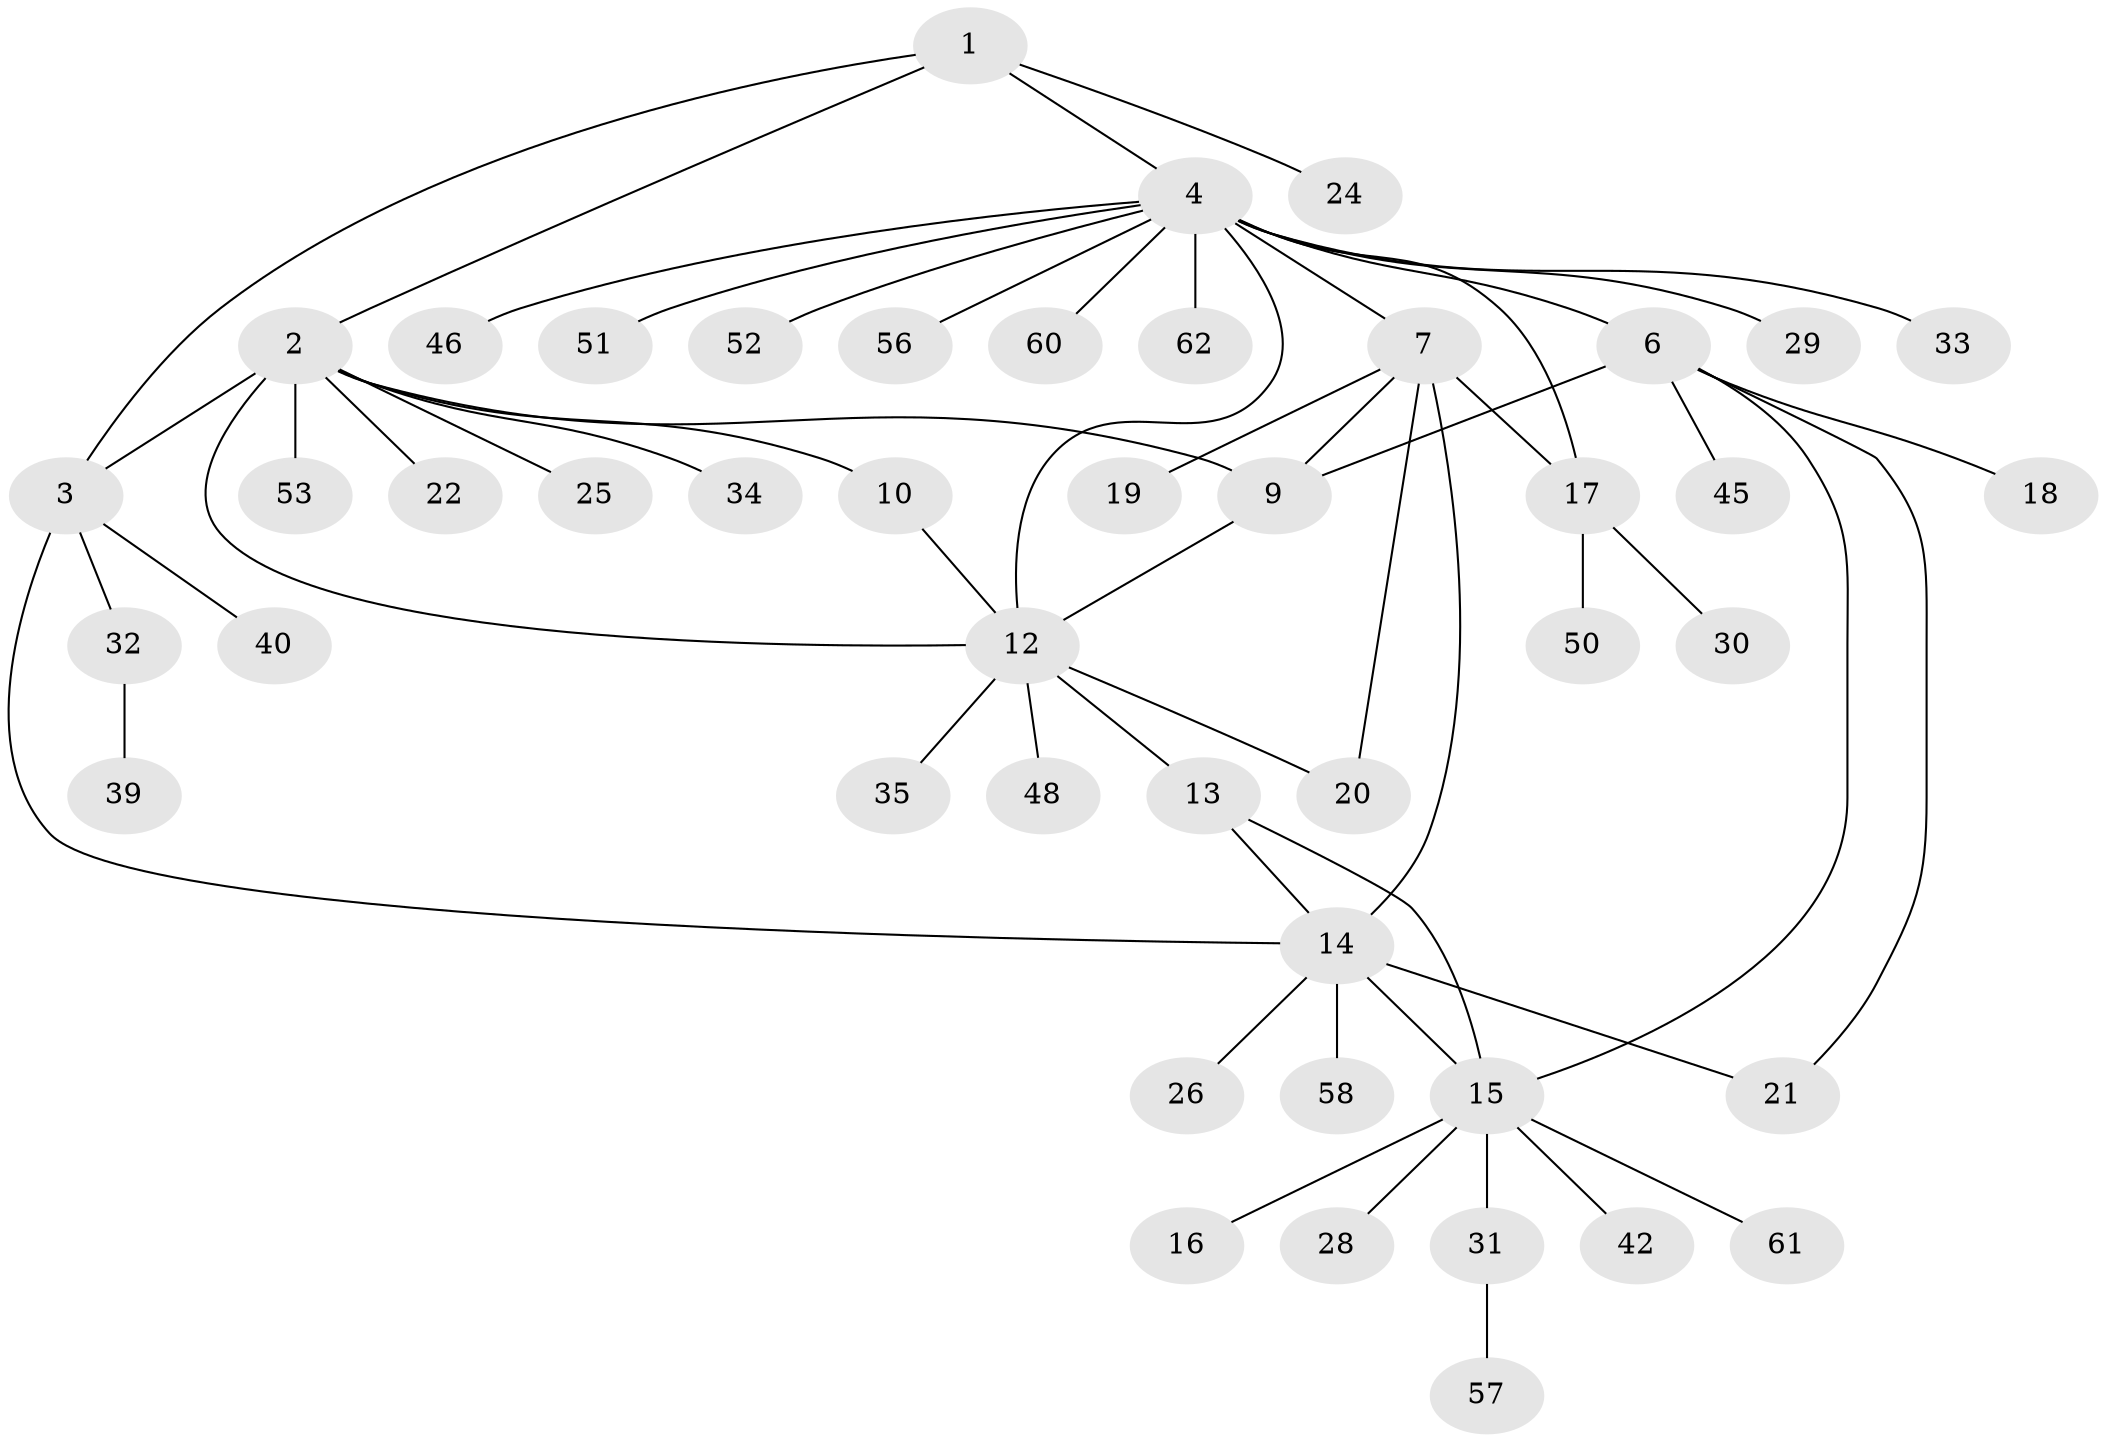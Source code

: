 // Generated by graph-tools (version 1.1) at 2025/52/02/27/25 19:52:16]
// undirected, 46 vertices, 58 edges
graph export_dot {
graph [start="1"]
  node [color=gray90,style=filled];
  1 [super="+43"];
  2 [super="+11"];
  3 [super="+23"];
  4 [super="+5"];
  6 [super="+36"];
  7 [super="+8"];
  9 [super="+27"];
  10;
  12 [super="+63"];
  13;
  14 [super="+44"];
  15 [super="+55"];
  16;
  17 [super="+59"];
  18;
  19;
  20;
  21 [super="+37"];
  22 [super="+49"];
  24 [super="+41"];
  25 [super="+54"];
  26 [super="+38"];
  28;
  29;
  30 [super="+47"];
  31;
  32;
  33;
  34;
  35;
  39;
  40;
  42;
  45;
  46;
  48;
  50;
  51;
  52;
  53;
  56;
  57;
  58;
  60;
  61;
  62;
  1 -- 2;
  1 -- 3;
  1 -- 24;
  1 -- 4;
  2 -- 3;
  2 -- 9;
  2 -- 25;
  2 -- 34;
  2 -- 53;
  2 -- 22;
  2 -- 10;
  2 -- 12;
  3 -- 14;
  3 -- 40;
  3 -- 32;
  4 -- 6 [weight=2];
  4 -- 7;
  4 -- 12;
  4 -- 29;
  4 -- 33;
  4 -- 46;
  4 -- 51;
  4 -- 52;
  4 -- 56;
  4 -- 60;
  4 -- 62;
  4 -- 17;
  6 -- 15;
  6 -- 18;
  6 -- 21;
  6 -- 9;
  6 -- 45;
  7 -- 9 [weight=2];
  7 -- 14;
  7 -- 20;
  7 -- 19;
  7 -- 17;
  9 -- 12;
  10 -- 12;
  12 -- 13;
  12 -- 20;
  12 -- 35;
  12 -- 48;
  13 -- 14;
  13 -- 15;
  14 -- 15;
  14 -- 26;
  14 -- 58;
  14 -- 21;
  15 -- 16;
  15 -- 28;
  15 -- 31;
  15 -- 42;
  15 -- 61;
  17 -- 30;
  17 -- 50;
  31 -- 57;
  32 -- 39;
}
